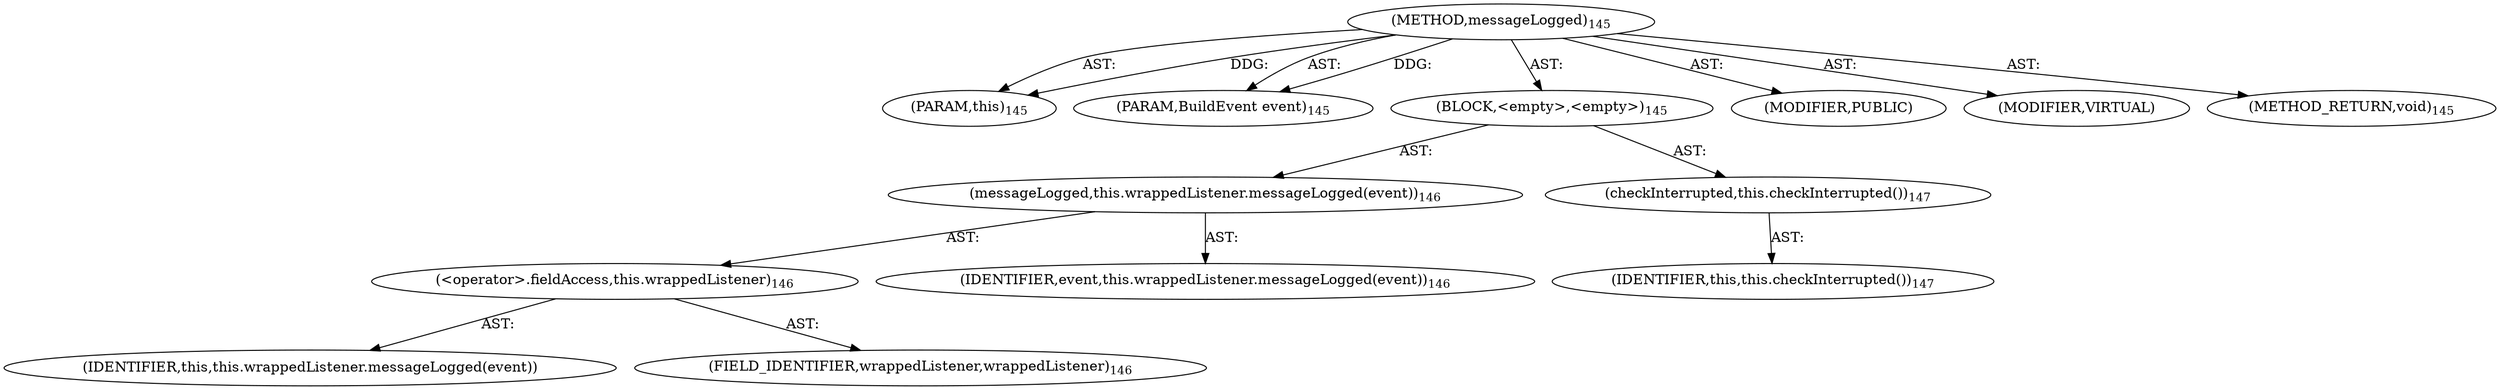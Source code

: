 digraph "messageLogged" {  
"111669149702" [label = <(METHOD,messageLogged)<SUB>145</SUB>> ]
"115964116994" [label = <(PARAM,this)<SUB>145</SUB>> ]
"115964117022" [label = <(PARAM,BuildEvent event)<SUB>145</SUB>> ]
"25769803784" [label = <(BLOCK,&lt;empty&gt;,&lt;empty&gt;)<SUB>145</SUB>> ]
"30064771090" [label = <(messageLogged,this.wrappedListener.messageLogged(event))<SUB>146</SUB>> ]
"30064771091" [label = <(&lt;operator&gt;.fieldAccess,this.wrappedListener)<SUB>146</SUB>> ]
"68719476780" [label = <(IDENTIFIER,this,this.wrappedListener.messageLogged(event))> ]
"55834574854" [label = <(FIELD_IDENTIFIER,wrappedListener,wrappedListener)<SUB>146</SUB>> ]
"68719476781" [label = <(IDENTIFIER,event,this.wrappedListener.messageLogged(event))<SUB>146</SUB>> ]
"30064771092" [label = <(checkInterrupted,this.checkInterrupted())<SUB>147</SUB>> ]
"68719476738" [label = <(IDENTIFIER,this,this.checkInterrupted())<SUB>147</SUB>> ]
"133143986189" [label = <(MODIFIER,PUBLIC)> ]
"133143986190" [label = <(MODIFIER,VIRTUAL)> ]
"128849018886" [label = <(METHOD_RETURN,void)<SUB>145</SUB>> ]
  "111669149702" -> "115964116994"  [ label = "AST: "] 
  "111669149702" -> "115964117022"  [ label = "AST: "] 
  "111669149702" -> "25769803784"  [ label = "AST: "] 
  "111669149702" -> "133143986189"  [ label = "AST: "] 
  "111669149702" -> "133143986190"  [ label = "AST: "] 
  "111669149702" -> "128849018886"  [ label = "AST: "] 
  "25769803784" -> "30064771090"  [ label = "AST: "] 
  "25769803784" -> "30064771092"  [ label = "AST: "] 
  "30064771090" -> "30064771091"  [ label = "AST: "] 
  "30064771090" -> "68719476781"  [ label = "AST: "] 
  "30064771091" -> "68719476780"  [ label = "AST: "] 
  "30064771091" -> "55834574854"  [ label = "AST: "] 
  "30064771092" -> "68719476738"  [ label = "AST: "] 
  "111669149702" -> "115964116994"  [ label = "DDG: "] 
  "111669149702" -> "115964117022"  [ label = "DDG: "] 
}
